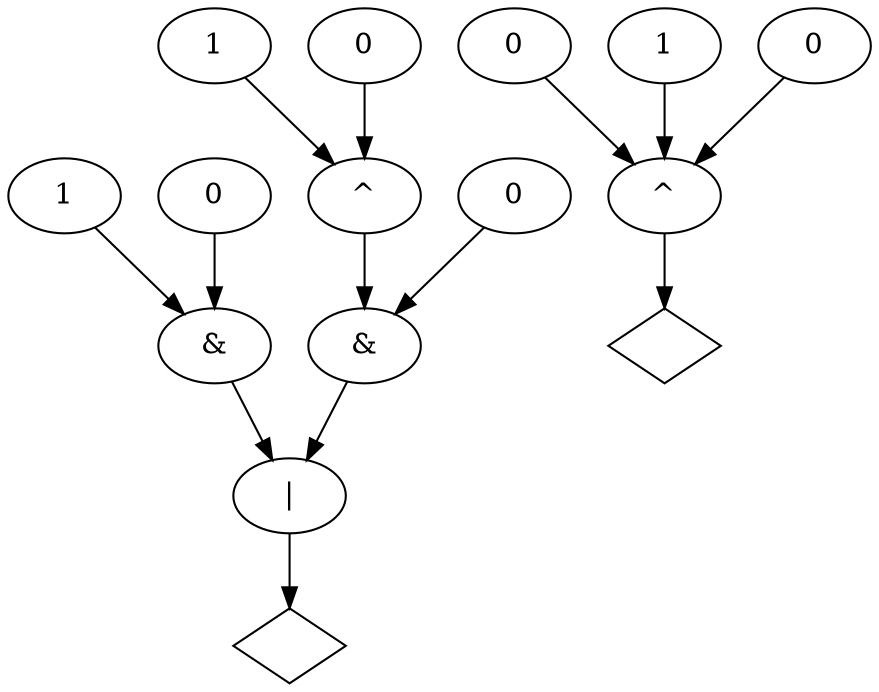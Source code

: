 digraph G {
n0 [label="",shape="diamond"];
n1 [label="|"];
n2 [label="&"];
n5 [label="&"];
n6 [label="^"];
n10 [label="",shape="diamond"];
n11 [label="^"];
n7 [label="0"];
n12 [label="0"];
n8 [label="1"];
n9 [label="1"];
n13 [label="1"];
n3 [label="0"];
n14 [label="0"];
n16 [label="0"];
n1 -> n0
n2 -> n1
n5 -> n1
n6 -> n5
n11 -> n10
n7 -> n5
n12 -> n11
n8 -> n2
n9 -> n11
n13 -> n6
n3 -> n2
n14 -> n11
n16 -> n6
}